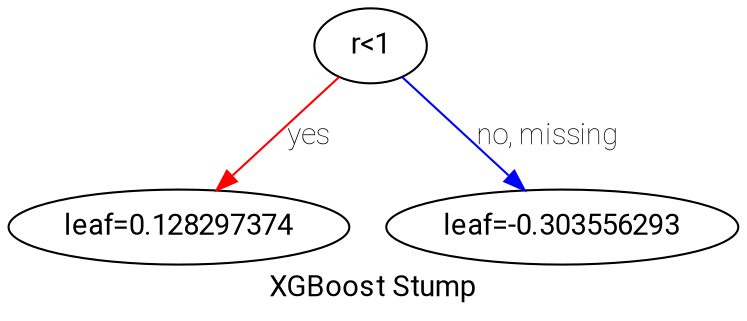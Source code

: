 digraph {
    graph [ rankdir=TB ];
     node [fontname = "Roboto Condensed"];
    edge [fontname = "Roboto Thin"];
    label = "XGBoost Stump"
    fontname = "Roboto Condensed"
    

    0 [ label="r<1" ]
    0 -> 1 [label="yes" color="#FF0000"]
    0 -> 2 [label="no, missing" color="#0000FF"]

    1 [ label="leaf=0.128297374" ]

    2 [ label="leaf=-0.303556293" ]
}
